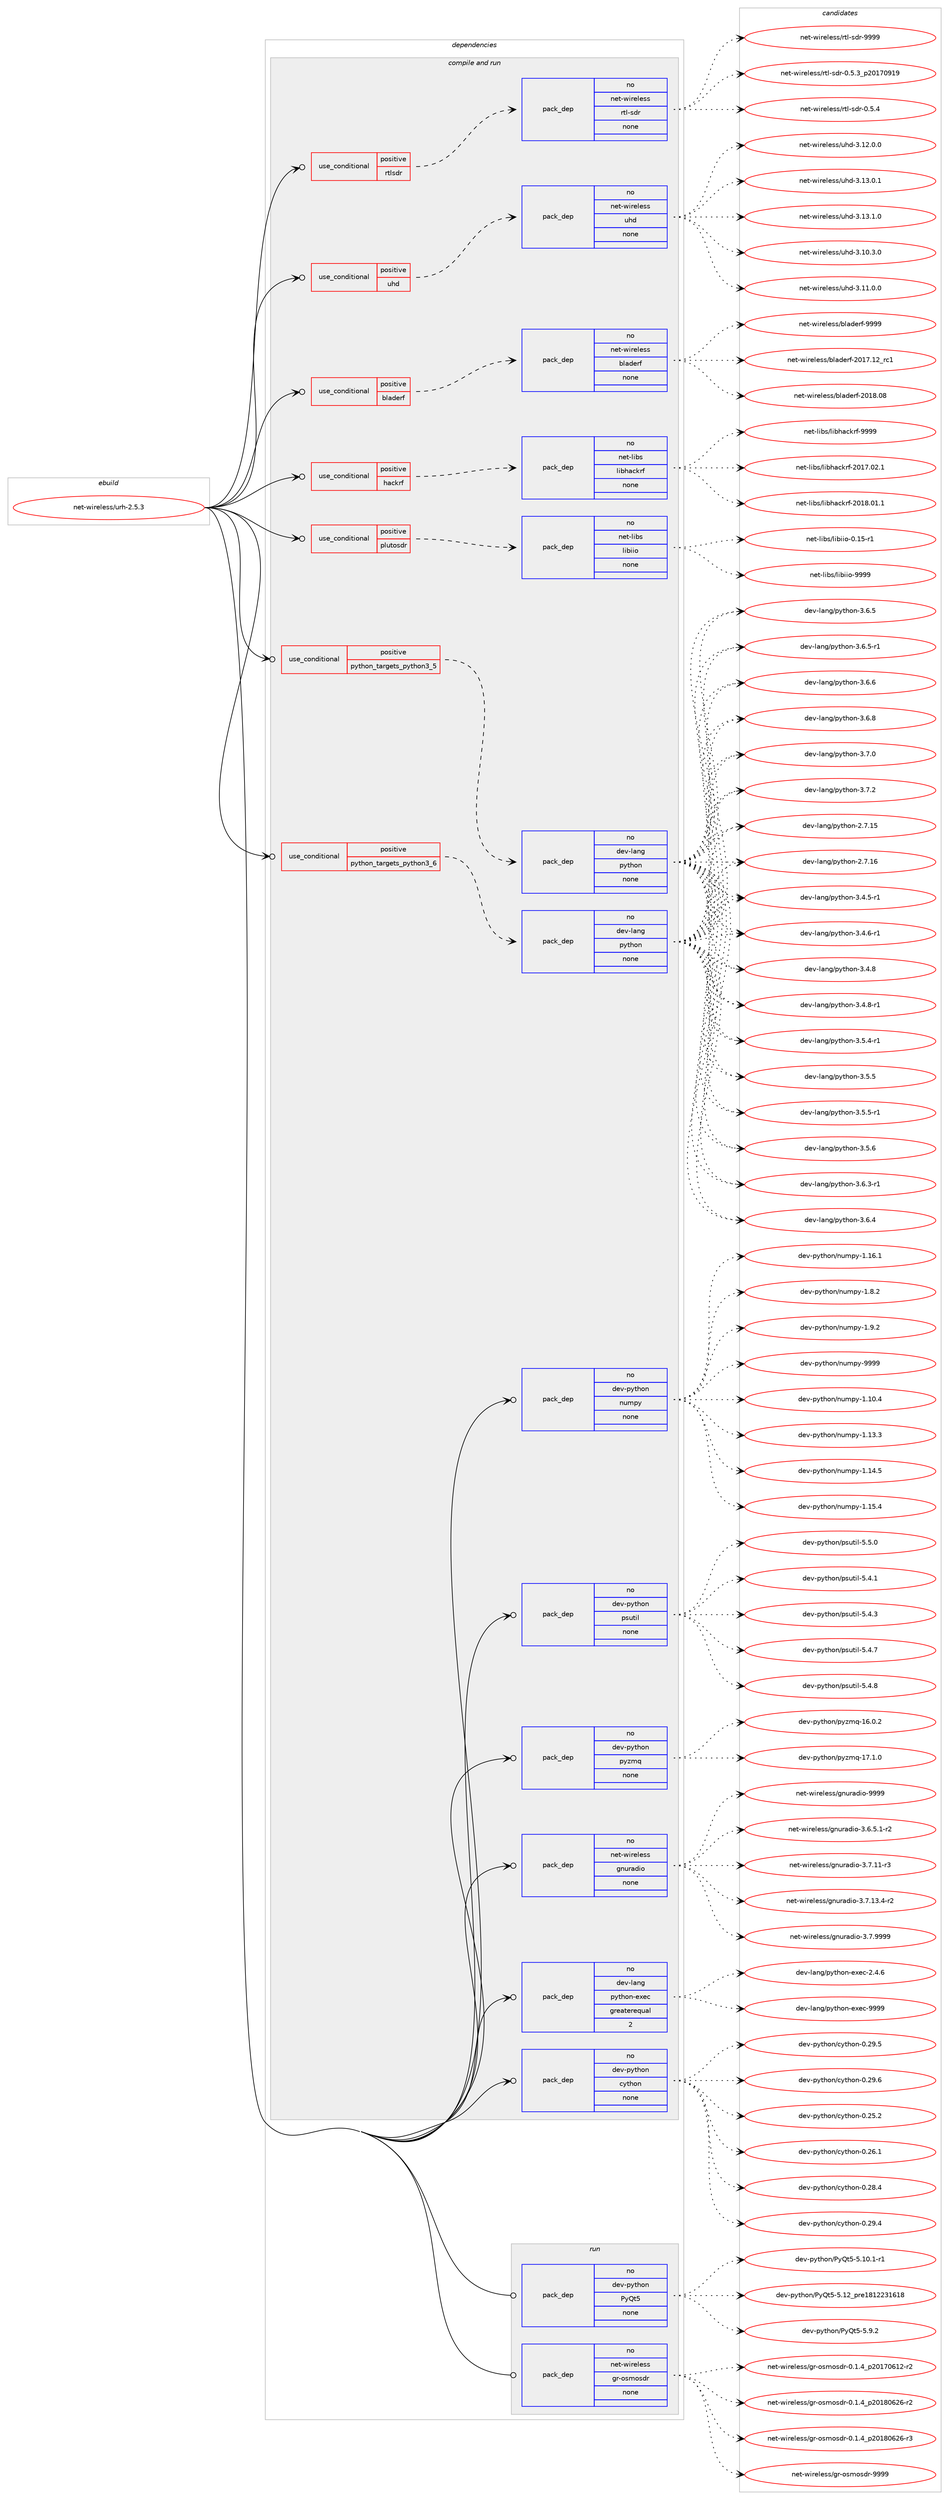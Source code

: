digraph prolog {

# *************
# Graph options
# *************

newrank=true;
concentrate=true;
compound=true;
graph [rankdir=LR,fontname=Helvetica,fontsize=10,ranksep=1.5];#, ranksep=2.5, nodesep=0.2];
edge  [arrowhead=vee];
node  [fontname=Helvetica,fontsize=10];

# **********
# The ebuild
# **********

subgraph cluster_leftcol {
color=gray;
rank=same;
label=<<i>ebuild</i>>;
id [label="net-wireless/urh-2.5.3", color=red, width=4, href="../net-wireless/urh-2.5.3.svg"];
}

# ****************
# The dependencies
# ****************

subgraph cluster_midcol {
color=gray;
label=<<i>dependencies</i>>;
subgraph cluster_compile {
fillcolor="#eeeeee";
style=filled;
label=<<i>compile</i>>;
}
subgraph cluster_compileandrun {
fillcolor="#eeeeee";
style=filled;
label=<<i>compile and run</i>>;
subgraph cond451560 {
dependency1681592 [label=<<TABLE BORDER="0" CELLBORDER="1" CELLSPACING="0" CELLPADDING="4"><TR><TD ROWSPAN="3" CELLPADDING="10">use_conditional</TD></TR><TR><TD>positive</TD></TR><TR><TD>bladerf</TD></TR></TABLE>>, shape=none, color=red];
subgraph pack1202510 {
dependency1681593 [label=<<TABLE BORDER="0" CELLBORDER="1" CELLSPACING="0" CELLPADDING="4" WIDTH="220"><TR><TD ROWSPAN="6" CELLPADDING="30">pack_dep</TD></TR><TR><TD WIDTH="110">no</TD></TR><TR><TD>net-wireless</TD></TR><TR><TD>bladerf</TD></TR><TR><TD>none</TD></TR><TR><TD></TD></TR></TABLE>>, shape=none, color=blue];
}
dependency1681592:e -> dependency1681593:w [weight=20,style="dashed",arrowhead="vee"];
}
id:e -> dependency1681592:w [weight=20,style="solid",arrowhead="odotvee"];
subgraph cond451561 {
dependency1681594 [label=<<TABLE BORDER="0" CELLBORDER="1" CELLSPACING="0" CELLPADDING="4"><TR><TD ROWSPAN="3" CELLPADDING="10">use_conditional</TD></TR><TR><TD>positive</TD></TR><TR><TD>hackrf</TD></TR></TABLE>>, shape=none, color=red];
subgraph pack1202511 {
dependency1681595 [label=<<TABLE BORDER="0" CELLBORDER="1" CELLSPACING="0" CELLPADDING="4" WIDTH="220"><TR><TD ROWSPAN="6" CELLPADDING="30">pack_dep</TD></TR><TR><TD WIDTH="110">no</TD></TR><TR><TD>net-libs</TD></TR><TR><TD>libhackrf</TD></TR><TR><TD>none</TD></TR><TR><TD></TD></TR></TABLE>>, shape=none, color=blue];
}
dependency1681594:e -> dependency1681595:w [weight=20,style="dashed",arrowhead="vee"];
}
id:e -> dependency1681594:w [weight=20,style="solid",arrowhead="odotvee"];
subgraph cond451562 {
dependency1681596 [label=<<TABLE BORDER="0" CELLBORDER="1" CELLSPACING="0" CELLPADDING="4"><TR><TD ROWSPAN="3" CELLPADDING="10">use_conditional</TD></TR><TR><TD>positive</TD></TR><TR><TD>plutosdr</TD></TR></TABLE>>, shape=none, color=red];
subgraph pack1202512 {
dependency1681597 [label=<<TABLE BORDER="0" CELLBORDER="1" CELLSPACING="0" CELLPADDING="4" WIDTH="220"><TR><TD ROWSPAN="6" CELLPADDING="30">pack_dep</TD></TR><TR><TD WIDTH="110">no</TD></TR><TR><TD>net-libs</TD></TR><TR><TD>libiio</TD></TR><TR><TD>none</TD></TR><TR><TD></TD></TR></TABLE>>, shape=none, color=blue];
}
dependency1681596:e -> dependency1681597:w [weight=20,style="dashed",arrowhead="vee"];
}
id:e -> dependency1681596:w [weight=20,style="solid",arrowhead="odotvee"];
subgraph cond451563 {
dependency1681598 [label=<<TABLE BORDER="0" CELLBORDER="1" CELLSPACING="0" CELLPADDING="4"><TR><TD ROWSPAN="3" CELLPADDING="10">use_conditional</TD></TR><TR><TD>positive</TD></TR><TR><TD>python_targets_python3_5</TD></TR></TABLE>>, shape=none, color=red];
subgraph pack1202513 {
dependency1681599 [label=<<TABLE BORDER="0" CELLBORDER="1" CELLSPACING="0" CELLPADDING="4" WIDTH="220"><TR><TD ROWSPAN="6" CELLPADDING="30">pack_dep</TD></TR><TR><TD WIDTH="110">no</TD></TR><TR><TD>dev-lang</TD></TR><TR><TD>python</TD></TR><TR><TD>none</TD></TR><TR><TD></TD></TR></TABLE>>, shape=none, color=blue];
}
dependency1681598:e -> dependency1681599:w [weight=20,style="dashed",arrowhead="vee"];
}
id:e -> dependency1681598:w [weight=20,style="solid",arrowhead="odotvee"];
subgraph cond451564 {
dependency1681600 [label=<<TABLE BORDER="0" CELLBORDER="1" CELLSPACING="0" CELLPADDING="4"><TR><TD ROWSPAN="3" CELLPADDING="10">use_conditional</TD></TR><TR><TD>positive</TD></TR><TR><TD>python_targets_python3_6</TD></TR></TABLE>>, shape=none, color=red];
subgraph pack1202514 {
dependency1681601 [label=<<TABLE BORDER="0" CELLBORDER="1" CELLSPACING="0" CELLPADDING="4" WIDTH="220"><TR><TD ROWSPAN="6" CELLPADDING="30">pack_dep</TD></TR><TR><TD WIDTH="110">no</TD></TR><TR><TD>dev-lang</TD></TR><TR><TD>python</TD></TR><TR><TD>none</TD></TR><TR><TD></TD></TR></TABLE>>, shape=none, color=blue];
}
dependency1681600:e -> dependency1681601:w [weight=20,style="dashed",arrowhead="vee"];
}
id:e -> dependency1681600:w [weight=20,style="solid",arrowhead="odotvee"];
subgraph cond451565 {
dependency1681602 [label=<<TABLE BORDER="0" CELLBORDER="1" CELLSPACING="0" CELLPADDING="4"><TR><TD ROWSPAN="3" CELLPADDING="10">use_conditional</TD></TR><TR><TD>positive</TD></TR><TR><TD>rtlsdr</TD></TR></TABLE>>, shape=none, color=red];
subgraph pack1202515 {
dependency1681603 [label=<<TABLE BORDER="0" CELLBORDER="1" CELLSPACING="0" CELLPADDING="4" WIDTH="220"><TR><TD ROWSPAN="6" CELLPADDING="30">pack_dep</TD></TR><TR><TD WIDTH="110">no</TD></TR><TR><TD>net-wireless</TD></TR><TR><TD>rtl-sdr</TD></TR><TR><TD>none</TD></TR><TR><TD></TD></TR></TABLE>>, shape=none, color=blue];
}
dependency1681602:e -> dependency1681603:w [weight=20,style="dashed",arrowhead="vee"];
}
id:e -> dependency1681602:w [weight=20,style="solid",arrowhead="odotvee"];
subgraph cond451566 {
dependency1681604 [label=<<TABLE BORDER="0" CELLBORDER="1" CELLSPACING="0" CELLPADDING="4"><TR><TD ROWSPAN="3" CELLPADDING="10">use_conditional</TD></TR><TR><TD>positive</TD></TR><TR><TD>uhd</TD></TR></TABLE>>, shape=none, color=red];
subgraph pack1202516 {
dependency1681605 [label=<<TABLE BORDER="0" CELLBORDER="1" CELLSPACING="0" CELLPADDING="4" WIDTH="220"><TR><TD ROWSPAN="6" CELLPADDING="30">pack_dep</TD></TR><TR><TD WIDTH="110">no</TD></TR><TR><TD>net-wireless</TD></TR><TR><TD>uhd</TD></TR><TR><TD>none</TD></TR><TR><TD></TD></TR></TABLE>>, shape=none, color=blue];
}
dependency1681604:e -> dependency1681605:w [weight=20,style="dashed",arrowhead="vee"];
}
id:e -> dependency1681604:w [weight=20,style="solid",arrowhead="odotvee"];
subgraph pack1202517 {
dependency1681606 [label=<<TABLE BORDER="0" CELLBORDER="1" CELLSPACING="0" CELLPADDING="4" WIDTH="220"><TR><TD ROWSPAN="6" CELLPADDING="30">pack_dep</TD></TR><TR><TD WIDTH="110">no</TD></TR><TR><TD>dev-lang</TD></TR><TR><TD>python-exec</TD></TR><TR><TD>greaterequal</TD></TR><TR><TD>2</TD></TR></TABLE>>, shape=none, color=blue];
}
id:e -> dependency1681606:w [weight=20,style="solid",arrowhead="odotvee"];
subgraph pack1202518 {
dependency1681607 [label=<<TABLE BORDER="0" CELLBORDER="1" CELLSPACING="0" CELLPADDING="4" WIDTH="220"><TR><TD ROWSPAN="6" CELLPADDING="30">pack_dep</TD></TR><TR><TD WIDTH="110">no</TD></TR><TR><TD>dev-python</TD></TR><TR><TD>cython</TD></TR><TR><TD>none</TD></TR><TR><TD></TD></TR></TABLE>>, shape=none, color=blue];
}
id:e -> dependency1681607:w [weight=20,style="solid",arrowhead="odotvee"];
subgraph pack1202519 {
dependency1681608 [label=<<TABLE BORDER="0" CELLBORDER="1" CELLSPACING="0" CELLPADDING="4" WIDTH="220"><TR><TD ROWSPAN="6" CELLPADDING="30">pack_dep</TD></TR><TR><TD WIDTH="110">no</TD></TR><TR><TD>dev-python</TD></TR><TR><TD>numpy</TD></TR><TR><TD>none</TD></TR><TR><TD></TD></TR></TABLE>>, shape=none, color=blue];
}
id:e -> dependency1681608:w [weight=20,style="solid",arrowhead="odotvee"];
subgraph pack1202520 {
dependency1681609 [label=<<TABLE BORDER="0" CELLBORDER="1" CELLSPACING="0" CELLPADDING="4" WIDTH="220"><TR><TD ROWSPAN="6" CELLPADDING="30">pack_dep</TD></TR><TR><TD WIDTH="110">no</TD></TR><TR><TD>dev-python</TD></TR><TR><TD>psutil</TD></TR><TR><TD>none</TD></TR><TR><TD></TD></TR></TABLE>>, shape=none, color=blue];
}
id:e -> dependency1681609:w [weight=20,style="solid",arrowhead="odotvee"];
subgraph pack1202521 {
dependency1681610 [label=<<TABLE BORDER="0" CELLBORDER="1" CELLSPACING="0" CELLPADDING="4" WIDTH="220"><TR><TD ROWSPAN="6" CELLPADDING="30">pack_dep</TD></TR><TR><TD WIDTH="110">no</TD></TR><TR><TD>dev-python</TD></TR><TR><TD>pyzmq</TD></TR><TR><TD>none</TD></TR><TR><TD></TD></TR></TABLE>>, shape=none, color=blue];
}
id:e -> dependency1681610:w [weight=20,style="solid",arrowhead="odotvee"];
subgraph pack1202522 {
dependency1681611 [label=<<TABLE BORDER="0" CELLBORDER="1" CELLSPACING="0" CELLPADDING="4" WIDTH="220"><TR><TD ROWSPAN="6" CELLPADDING="30">pack_dep</TD></TR><TR><TD WIDTH="110">no</TD></TR><TR><TD>net-wireless</TD></TR><TR><TD>gnuradio</TD></TR><TR><TD>none</TD></TR><TR><TD></TD></TR></TABLE>>, shape=none, color=blue];
}
id:e -> dependency1681611:w [weight=20,style="solid",arrowhead="odotvee"];
}
subgraph cluster_run {
fillcolor="#eeeeee";
style=filled;
label=<<i>run</i>>;
subgraph pack1202523 {
dependency1681612 [label=<<TABLE BORDER="0" CELLBORDER="1" CELLSPACING="0" CELLPADDING="4" WIDTH="220"><TR><TD ROWSPAN="6" CELLPADDING="30">pack_dep</TD></TR><TR><TD WIDTH="110">no</TD></TR><TR><TD>dev-python</TD></TR><TR><TD>PyQt5</TD></TR><TR><TD>none</TD></TR><TR><TD></TD></TR></TABLE>>, shape=none, color=blue];
}
id:e -> dependency1681612:w [weight=20,style="solid",arrowhead="odot"];
subgraph pack1202524 {
dependency1681613 [label=<<TABLE BORDER="0" CELLBORDER="1" CELLSPACING="0" CELLPADDING="4" WIDTH="220"><TR><TD ROWSPAN="6" CELLPADDING="30">pack_dep</TD></TR><TR><TD WIDTH="110">no</TD></TR><TR><TD>net-wireless</TD></TR><TR><TD>gr-osmosdr</TD></TR><TR><TD>none</TD></TR><TR><TD></TD></TR></TABLE>>, shape=none, color=blue];
}
id:e -> dependency1681613:w [weight=20,style="solid",arrowhead="odot"];
}
}

# **************
# The candidates
# **************

subgraph cluster_choices {
rank=same;
color=gray;
label=<<i>candidates</i>>;

subgraph choice1202510 {
color=black;
nodesep=1;
choice110101116451191051141011081011151154798108971001011141024550484955464950951149949 [label="net-wireless/bladerf-2017.12_rc1", color=red, width=4,href="../net-wireless/bladerf-2017.12_rc1.svg"];
choice110101116451191051141011081011151154798108971001011141024550484956464856 [label="net-wireless/bladerf-2018.08", color=red, width=4,href="../net-wireless/bladerf-2018.08.svg"];
choice110101116451191051141011081011151154798108971001011141024557575757 [label="net-wireless/bladerf-9999", color=red, width=4,href="../net-wireless/bladerf-9999.svg"];
dependency1681593:e -> choice110101116451191051141011081011151154798108971001011141024550484955464950951149949:w [style=dotted,weight="100"];
dependency1681593:e -> choice110101116451191051141011081011151154798108971001011141024550484956464856:w [style=dotted,weight="100"];
dependency1681593:e -> choice110101116451191051141011081011151154798108971001011141024557575757:w [style=dotted,weight="100"];
}
subgraph choice1202511 {
color=black;
nodesep=1;
choice11010111645108105981154710810598104979910711410245504849554648504649 [label="net-libs/libhackrf-2017.02.1", color=red, width=4,href="../net-libs/libhackrf-2017.02.1.svg"];
choice11010111645108105981154710810598104979910711410245504849564648494649 [label="net-libs/libhackrf-2018.01.1", color=red, width=4,href="../net-libs/libhackrf-2018.01.1.svg"];
choice1101011164510810598115471081059810497991071141024557575757 [label="net-libs/libhackrf-9999", color=red, width=4,href="../net-libs/libhackrf-9999.svg"];
dependency1681595:e -> choice11010111645108105981154710810598104979910711410245504849554648504649:w [style=dotted,weight="100"];
dependency1681595:e -> choice11010111645108105981154710810598104979910711410245504849564648494649:w [style=dotted,weight="100"];
dependency1681595:e -> choice1101011164510810598115471081059810497991071141024557575757:w [style=dotted,weight="100"];
}
subgraph choice1202512 {
color=black;
nodesep=1;
choice1101011164510810598115471081059810510511145484649534511449 [label="net-libs/libiio-0.15-r1", color=red, width=4,href="../net-libs/libiio-0.15-r1.svg"];
choice110101116451081059811547108105981051051114557575757 [label="net-libs/libiio-9999", color=red, width=4,href="../net-libs/libiio-9999.svg"];
dependency1681597:e -> choice1101011164510810598115471081059810510511145484649534511449:w [style=dotted,weight="100"];
dependency1681597:e -> choice110101116451081059811547108105981051051114557575757:w [style=dotted,weight="100"];
}
subgraph choice1202513 {
color=black;
nodesep=1;
choice10010111845108971101034711212111610411111045504655464953 [label="dev-lang/python-2.7.15", color=red, width=4,href="../dev-lang/python-2.7.15.svg"];
choice10010111845108971101034711212111610411111045504655464954 [label="dev-lang/python-2.7.16", color=red, width=4,href="../dev-lang/python-2.7.16.svg"];
choice1001011184510897110103471121211161041111104551465246534511449 [label="dev-lang/python-3.4.5-r1", color=red, width=4,href="../dev-lang/python-3.4.5-r1.svg"];
choice1001011184510897110103471121211161041111104551465246544511449 [label="dev-lang/python-3.4.6-r1", color=red, width=4,href="../dev-lang/python-3.4.6-r1.svg"];
choice100101118451089711010347112121116104111110455146524656 [label="dev-lang/python-3.4.8", color=red, width=4,href="../dev-lang/python-3.4.8.svg"];
choice1001011184510897110103471121211161041111104551465246564511449 [label="dev-lang/python-3.4.8-r1", color=red, width=4,href="../dev-lang/python-3.4.8-r1.svg"];
choice1001011184510897110103471121211161041111104551465346524511449 [label="dev-lang/python-3.5.4-r1", color=red, width=4,href="../dev-lang/python-3.5.4-r1.svg"];
choice100101118451089711010347112121116104111110455146534653 [label="dev-lang/python-3.5.5", color=red, width=4,href="../dev-lang/python-3.5.5.svg"];
choice1001011184510897110103471121211161041111104551465346534511449 [label="dev-lang/python-3.5.5-r1", color=red, width=4,href="../dev-lang/python-3.5.5-r1.svg"];
choice100101118451089711010347112121116104111110455146534654 [label="dev-lang/python-3.5.6", color=red, width=4,href="../dev-lang/python-3.5.6.svg"];
choice1001011184510897110103471121211161041111104551465446514511449 [label="dev-lang/python-3.6.3-r1", color=red, width=4,href="../dev-lang/python-3.6.3-r1.svg"];
choice100101118451089711010347112121116104111110455146544652 [label="dev-lang/python-3.6.4", color=red, width=4,href="../dev-lang/python-3.6.4.svg"];
choice100101118451089711010347112121116104111110455146544653 [label="dev-lang/python-3.6.5", color=red, width=4,href="../dev-lang/python-3.6.5.svg"];
choice1001011184510897110103471121211161041111104551465446534511449 [label="dev-lang/python-3.6.5-r1", color=red, width=4,href="../dev-lang/python-3.6.5-r1.svg"];
choice100101118451089711010347112121116104111110455146544654 [label="dev-lang/python-3.6.6", color=red, width=4,href="../dev-lang/python-3.6.6.svg"];
choice100101118451089711010347112121116104111110455146544656 [label="dev-lang/python-3.6.8", color=red, width=4,href="../dev-lang/python-3.6.8.svg"];
choice100101118451089711010347112121116104111110455146554648 [label="dev-lang/python-3.7.0", color=red, width=4,href="../dev-lang/python-3.7.0.svg"];
choice100101118451089711010347112121116104111110455146554650 [label="dev-lang/python-3.7.2", color=red, width=4,href="../dev-lang/python-3.7.2.svg"];
dependency1681599:e -> choice10010111845108971101034711212111610411111045504655464953:w [style=dotted,weight="100"];
dependency1681599:e -> choice10010111845108971101034711212111610411111045504655464954:w [style=dotted,weight="100"];
dependency1681599:e -> choice1001011184510897110103471121211161041111104551465246534511449:w [style=dotted,weight="100"];
dependency1681599:e -> choice1001011184510897110103471121211161041111104551465246544511449:w [style=dotted,weight="100"];
dependency1681599:e -> choice100101118451089711010347112121116104111110455146524656:w [style=dotted,weight="100"];
dependency1681599:e -> choice1001011184510897110103471121211161041111104551465246564511449:w [style=dotted,weight="100"];
dependency1681599:e -> choice1001011184510897110103471121211161041111104551465346524511449:w [style=dotted,weight="100"];
dependency1681599:e -> choice100101118451089711010347112121116104111110455146534653:w [style=dotted,weight="100"];
dependency1681599:e -> choice1001011184510897110103471121211161041111104551465346534511449:w [style=dotted,weight="100"];
dependency1681599:e -> choice100101118451089711010347112121116104111110455146534654:w [style=dotted,weight="100"];
dependency1681599:e -> choice1001011184510897110103471121211161041111104551465446514511449:w [style=dotted,weight="100"];
dependency1681599:e -> choice100101118451089711010347112121116104111110455146544652:w [style=dotted,weight="100"];
dependency1681599:e -> choice100101118451089711010347112121116104111110455146544653:w [style=dotted,weight="100"];
dependency1681599:e -> choice1001011184510897110103471121211161041111104551465446534511449:w [style=dotted,weight="100"];
dependency1681599:e -> choice100101118451089711010347112121116104111110455146544654:w [style=dotted,weight="100"];
dependency1681599:e -> choice100101118451089711010347112121116104111110455146544656:w [style=dotted,weight="100"];
dependency1681599:e -> choice100101118451089711010347112121116104111110455146554648:w [style=dotted,weight="100"];
dependency1681599:e -> choice100101118451089711010347112121116104111110455146554650:w [style=dotted,weight="100"];
}
subgraph choice1202514 {
color=black;
nodesep=1;
choice10010111845108971101034711212111610411111045504655464953 [label="dev-lang/python-2.7.15", color=red, width=4,href="../dev-lang/python-2.7.15.svg"];
choice10010111845108971101034711212111610411111045504655464954 [label="dev-lang/python-2.7.16", color=red, width=4,href="../dev-lang/python-2.7.16.svg"];
choice1001011184510897110103471121211161041111104551465246534511449 [label="dev-lang/python-3.4.5-r1", color=red, width=4,href="../dev-lang/python-3.4.5-r1.svg"];
choice1001011184510897110103471121211161041111104551465246544511449 [label="dev-lang/python-3.4.6-r1", color=red, width=4,href="../dev-lang/python-3.4.6-r1.svg"];
choice100101118451089711010347112121116104111110455146524656 [label="dev-lang/python-3.4.8", color=red, width=4,href="../dev-lang/python-3.4.8.svg"];
choice1001011184510897110103471121211161041111104551465246564511449 [label="dev-lang/python-3.4.8-r1", color=red, width=4,href="../dev-lang/python-3.4.8-r1.svg"];
choice1001011184510897110103471121211161041111104551465346524511449 [label="dev-lang/python-3.5.4-r1", color=red, width=4,href="../dev-lang/python-3.5.4-r1.svg"];
choice100101118451089711010347112121116104111110455146534653 [label="dev-lang/python-3.5.5", color=red, width=4,href="../dev-lang/python-3.5.5.svg"];
choice1001011184510897110103471121211161041111104551465346534511449 [label="dev-lang/python-3.5.5-r1", color=red, width=4,href="../dev-lang/python-3.5.5-r1.svg"];
choice100101118451089711010347112121116104111110455146534654 [label="dev-lang/python-3.5.6", color=red, width=4,href="../dev-lang/python-3.5.6.svg"];
choice1001011184510897110103471121211161041111104551465446514511449 [label="dev-lang/python-3.6.3-r1", color=red, width=4,href="../dev-lang/python-3.6.3-r1.svg"];
choice100101118451089711010347112121116104111110455146544652 [label="dev-lang/python-3.6.4", color=red, width=4,href="../dev-lang/python-3.6.4.svg"];
choice100101118451089711010347112121116104111110455146544653 [label="dev-lang/python-3.6.5", color=red, width=4,href="../dev-lang/python-3.6.5.svg"];
choice1001011184510897110103471121211161041111104551465446534511449 [label="dev-lang/python-3.6.5-r1", color=red, width=4,href="../dev-lang/python-3.6.5-r1.svg"];
choice100101118451089711010347112121116104111110455146544654 [label="dev-lang/python-3.6.6", color=red, width=4,href="../dev-lang/python-3.6.6.svg"];
choice100101118451089711010347112121116104111110455146544656 [label="dev-lang/python-3.6.8", color=red, width=4,href="../dev-lang/python-3.6.8.svg"];
choice100101118451089711010347112121116104111110455146554648 [label="dev-lang/python-3.7.0", color=red, width=4,href="../dev-lang/python-3.7.0.svg"];
choice100101118451089711010347112121116104111110455146554650 [label="dev-lang/python-3.7.2", color=red, width=4,href="../dev-lang/python-3.7.2.svg"];
dependency1681601:e -> choice10010111845108971101034711212111610411111045504655464953:w [style=dotted,weight="100"];
dependency1681601:e -> choice10010111845108971101034711212111610411111045504655464954:w [style=dotted,weight="100"];
dependency1681601:e -> choice1001011184510897110103471121211161041111104551465246534511449:w [style=dotted,weight="100"];
dependency1681601:e -> choice1001011184510897110103471121211161041111104551465246544511449:w [style=dotted,weight="100"];
dependency1681601:e -> choice100101118451089711010347112121116104111110455146524656:w [style=dotted,weight="100"];
dependency1681601:e -> choice1001011184510897110103471121211161041111104551465246564511449:w [style=dotted,weight="100"];
dependency1681601:e -> choice1001011184510897110103471121211161041111104551465346524511449:w [style=dotted,weight="100"];
dependency1681601:e -> choice100101118451089711010347112121116104111110455146534653:w [style=dotted,weight="100"];
dependency1681601:e -> choice1001011184510897110103471121211161041111104551465346534511449:w [style=dotted,weight="100"];
dependency1681601:e -> choice100101118451089711010347112121116104111110455146534654:w [style=dotted,weight="100"];
dependency1681601:e -> choice1001011184510897110103471121211161041111104551465446514511449:w [style=dotted,weight="100"];
dependency1681601:e -> choice100101118451089711010347112121116104111110455146544652:w [style=dotted,weight="100"];
dependency1681601:e -> choice100101118451089711010347112121116104111110455146544653:w [style=dotted,weight="100"];
dependency1681601:e -> choice1001011184510897110103471121211161041111104551465446534511449:w [style=dotted,weight="100"];
dependency1681601:e -> choice100101118451089711010347112121116104111110455146544654:w [style=dotted,weight="100"];
dependency1681601:e -> choice100101118451089711010347112121116104111110455146544656:w [style=dotted,weight="100"];
dependency1681601:e -> choice100101118451089711010347112121116104111110455146554648:w [style=dotted,weight="100"];
dependency1681601:e -> choice100101118451089711010347112121116104111110455146554650:w [style=dotted,weight="100"];
}
subgraph choice1202515 {
color=black;
nodesep=1;
choice110101116451191051141011081011151154711411610845115100114454846534651951125048495548574957 [label="net-wireless/rtl-sdr-0.5.3_p20170919", color=red, width=4,href="../net-wireless/rtl-sdr-0.5.3_p20170919.svg"];
choice110101116451191051141011081011151154711411610845115100114454846534652 [label="net-wireless/rtl-sdr-0.5.4", color=red, width=4,href="../net-wireless/rtl-sdr-0.5.4.svg"];
choice1101011164511910511410110810111511547114116108451151001144557575757 [label="net-wireless/rtl-sdr-9999", color=red, width=4,href="../net-wireless/rtl-sdr-9999.svg"];
dependency1681603:e -> choice110101116451191051141011081011151154711411610845115100114454846534651951125048495548574957:w [style=dotted,weight="100"];
dependency1681603:e -> choice110101116451191051141011081011151154711411610845115100114454846534652:w [style=dotted,weight="100"];
dependency1681603:e -> choice1101011164511910511410110810111511547114116108451151001144557575757:w [style=dotted,weight="100"];
}
subgraph choice1202516 {
color=black;
nodesep=1;
choice1101011164511910511410110810111511547117104100455146494846514648 [label="net-wireless/uhd-3.10.3.0", color=red, width=4,href="../net-wireless/uhd-3.10.3.0.svg"];
choice1101011164511910511410110810111511547117104100455146494946484648 [label="net-wireless/uhd-3.11.0.0", color=red, width=4,href="../net-wireless/uhd-3.11.0.0.svg"];
choice1101011164511910511410110810111511547117104100455146495046484648 [label="net-wireless/uhd-3.12.0.0", color=red, width=4,href="../net-wireless/uhd-3.12.0.0.svg"];
choice1101011164511910511410110810111511547117104100455146495146484649 [label="net-wireless/uhd-3.13.0.1", color=red, width=4,href="../net-wireless/uhd-3.13.0.1.svg"];
choice1101011164511910511410110810111511547117104100455146495146494648 [label="net-wireless/uhd-3.13.1.0", color=red, width=4,href="../net-wireless/uhd-3.13.1.0.svg"];
dependency1681605:e -> choice1101011164511910511410110810111511547117104100455146494846514648:w [style=dotted,weight="100"];
dependency1681605:e -> choice1101011164511910511410110810111511547117104100455146494946484648:w [style=dotted,weight="100"];
dependency1681605:e -> choice1101011164511910511410110810111511547117104100455146495046484648:w [style=dotted,weight="100"];
dependency1681605:e -> choice1101011164511910511410110810111511547117104100455146495146484649:w [style=dotted,weight="100"];
dependency1681605:e -> choice1101011164511910511410110810111511547117104100455146495146494648:w [style=dotted,weight="100"];
}
subgraph choice1202517 {
color=black;
nodesep=1;
choice1001011184510897110103471121211161041111104510112010199455046524654 [label="dev-lang/python-exec-2.4.6", color=red, width=4,href="../dev-lang/python-exec-2.4.6.svg"];
choice10010111845108971101034711212111610411111045101120101994557575757 [label="dev-lang/python-exec-9999", color=red, width=4,href="../dev-lang/python-exec-9999.svg"];
dependency1681606:e -> choice1001011184510897110103471121211161041111104510112010199455046524654:w [style=dotted,weight="100"];
dependency1681606:e -> choice10010111845108971101034711212111610411111045101120101994557575757:w [style=dotted,weight="100"];
}
subgraph choice1202518 {
color=black;
nodesep=1;
choice10010111845112121116104111110479912111610411111045484650534650 [label="dev-python/cython-0.25.2", color=red, width=4,href="../dev-python/cython-0.25.2.svg"];
choice10010111845112121116104111110479912111610411111045484650544649 [label="dev-python/cython-0.26.1", color=red, width=4,href="../dev-python/cython-0.26.1.svg"];
choice10010111845112121116104111110479912111610411111045484650564652 [label="dev-python/cython-0.28.4", color=red, width=4,href="../dev-python/cython-0.28.4.svg"];
choice10010111845112121116104111110479912111610411111045484650574652 [label="dev-python/cython-0.29.4", color=red, width=4,href="../dev-python/cython-0.29.4.svg"];
choice10010111845112121116104111110479912111610411111045484650574653 [label="dev-python/cython-0.29.5", color=red, width=4,href="../dev-python/cython-0.29.5.svg"];
choice10010111845112121116104111110479912111610411111045484650574654 [label="dev-python/cython-0.29.6", color=red, width=4,href="../dev-python/cython-0.29.6.svg"];
dependency1681607:e -> choice10010111845112121116104111110479912111610411111045484650534650:w [style=dotted,weight="100"];
dependency1681607:e -> choice10010111845112121116104111110479912111610411111045484650544649:w [style=dotted,weight="100"];
dependency1681607:e -> choice10010111845112121116104111110479912111610411111045484650564652:w [style=dotted,weight="100"];
dependency1681607:e -> choice10010111845112121116104111110479912111610411111045484650574652:w [style=dotted,weight="100"];
dependency1681607:e -> choice10010111845112121116104111110479912111610411111045484650574653:w [style=dotted,weight="100"];
dependency1681607:e -> choice10010111845112121116104111110479912111610411111045484650574654:w [style=dotted,weight="100"];
}
subgraph choice1202519 {
color=black;
nodesep=1;
choice100101118451121211161041111104711011710911212145494649484652 [label="dev-python/numpy-1.10.4", color=red, width=4,href="../dev-python/numpy-1.10.4.svg"];
choice100101118451121211161041111104711011710911212145494649514651 [label="dev-python/numpy-1.13.3", color=red, width=4,href="../dev-python/numpy-1.13.3.svg"];
choice100101118451121211161041111104711011710911212145494649524653 [label="dev-python/numpy-1.14.5", color=red, width=4,href="../dev-python/numpy-1.14.5.svg"];
choice100101118451121211161041111104711011710911212145494649534652 [label="dev-python/numpy-1.15.4", color=red, width=4,href="../dev-python/numpy-1.15.4.svg"];
choice100101118451121211161041111104711011710911212145494649544649 [label="dev-python/numpy-1.16.1", color=red, width=4,href="../dev-python/numpy-1.16.1.svg"];
choice1001011184511212111610411111047110117109112121454946564650 [label="dev-python/numpy-1.8.2", color=red, width=4,href="../dev-python/numpy-1.8.2.svg"];
choice1001011184511212111610411111047110117109112121454946574650 [label="dev-python/numpy-1.9.2", color=red, width=4,href="../dev-python/numpy-1.9.2.svg"];
choice10010111845112121116104111110471101171091121214557575757 [label="dev-python/numpy-9999", color=red, width=4,href="../dev-python/numpy-9999.svg"];
dependency1681608:e -> choice100101118451121211161041111104711011710911212145494649484652:w [style=dotted,weight="100"];
dependency1681608:e -> choice100101118451121211161041111104711011710911212145494649514651:w [style=dotted,weight="100"];
dependency1681608:e -> choice100101118451121211161041111104711011710911212145494649524653:w [style=dotted,weight="100"];
dependency1681608:e -> choice100101118451121211161041111104711011710911212145494649534652:w [style=dotted,weight="100"];
dependency1681608:e -> choice100101118451121211161041111104711011710911212145494649544649:w [style=dotted,weight="100"];
dependency1681608:e -> choice1001011184511212111610411111047110117109112121454946564650:w [style=dotted,weight="100"];
dependency1681608:e -> choice1001011184511212111610411111047110117109112121454946574650:w [style=dotted,weight="100"];
dependency1681608:e -> choice10010111845112121116104111110471101171091121214557575757:w [style=dotted,weight="100"];
}
subgraph choice1202520 {
color=black;
nodesep=1;
choice1001011184511212111610411111047112115117116105108455346524649 [label="dev-python/psutil-5.4.1", color=red, width=4,href="../dev-python/psutil-5.4.1.svg"];
choice1001011184511212111610411111047112115117116105108455346524651 [label="dev-python/psutil-5.4.3", color=red, width=4,href="../dev-python/psutil-5.4.3.svg"];
choice1001011184511212111610411111047112115117116105108455346524655 [label="dev-python/psutil-5.4.7", color=red, width=4,href="../dev-python/psutil-5.4.7.svg"];
choice1001011184511212111610411111047112115117116105108455346524656 [label="dev-python/psutil-5.4.8", color=red, width=4,href="../dev-python/psutil-5.4.8.svg"];
choice1001011184511212111610411111047112115117116105108455346534648 [label="dev-python/psutil-5.5.0", color=red, width=4,href="../dev-python/psutil-5.5.0.svg"];
dependency1681609:e -> choice1001011184511212111610411111047112115117116105108455346524649:w [style=dotted,weight="100"];
dependency1681609:e -> choice1001011184511212111610411111047112115117116105108455346524651:w [style=dotted,weight="100"];
dependency1681609:e -> choice1001011184511212111610411111047112115117116105108455346524655:w [style=dotted,weight="100"];
dependency1681609:e -> choice1001011184511212111610411111047112115117116105108455346524656:w [style=dotted,weight="100"];
dependency1681609:e -> choice1001011184511212111610411111047112115117116105108455346534648:w [style=dotted,weight="100"];
}
subgraph choice1202521 {
color=black;
nodesep=1;
choice100101118451121211161041111104711212112210911345495446484650 [label="dev-python/pyzmq-16.0.2", color=red, width=4,href="../dev-python/pyzmq-16.0.2.svg"];
choice100101118451121211161041111104711212112210911345495546494648 [label="dev-python/pyzmq-17.1.0", color=red, width=4,href="../dev-python/pyzmq-17.1.0.svg"];
dependency1681610:e -> choice100101118451121211161041111104711212112210911345495446484650:w [style=dotted,weight="100"];
dependency1681610:e -> choice100101118451121211161041111104711212112210911345495546494648:w [style=dotted,weight="100"];
}
subgraph choice1202522 {
color=black;
nodesep=1;
choice11010111645119105114101108101115115471031101171149710010511145514654465346494511450 [label="net-wireless/gnuradio-3.6.5.1-r2", color=red, width=4,href="../net-wireless/gnuradio-3.6.5.1-r2.svg"];
choice110101116451191051141011081011151154710311011711497100105111455146554649494511451 [label="net-wireless/gnuradio-3.7.11-r3", color=red, width=4,href="../net-wireless/gnuradio-3.7.11-r3.svg"];
choice1101011164511910511410110810111511547103110117114971001051114551465546495146524511450 [label="net-wireless/gnuradio-3.7.13.4-r2", color=red, width=4,href="../net-wireless/gnuradio-3.7.13.4-r2.svg"];
choice110101116451191051141011081011151154710311011711497100105111455146554657575757 [label="net-wireless/gnuradio-3.7.9999", color=red, width=4,href="../net-wireless/gnuradio-3.7.9999.svg"];
choice1101011164511910511410110810111511547103110117114971001051114557575757 [label="net-wireless/gnuradio-9999", color=red, width=4,href="../net-wireless/gnuradio-9999.svg"];
dependency1681611:e -> choice11010111645119105114101108101115115471031101171149710010511145514654465346494511450:w [style=dotted,weight="100"];
dependency1681611:e -> choice110101116451191051141011081011151154710311011711497100105111455146554649494511451:w [style=dotted,weight="100"];
dependency1681611:e -> choice1101011164511910511410110810111511547103110117114971001051114551465546495146524511450:w [style=dotted,weight="100"];
dependency1681611:e -> choice110101116451191051141011081011151154710311011711497100105111455146554657575757:w [style=dotted,weight="100"];
dependency1681611:e -> choice1101011164511910511410110810111511547103110117114971001051114557575757:w [style=dotted,weight="100"];
}
subgraph choice1202523 {
color=black;
nodesep=1;
choice1001011184511212111610411111047801218111653455346494846494511449 [label="dev-python/PyQt5-5.10.1-r1", color=red, width=4,href="../dev-python/PyQt5-5.10.1-r1.svg"];
choice100101118451121211161041111104780121811165345534649509511211410149564950505149544956 [label="dev-python/PyQt5-5.12_pre1812231618", color=red, width=4,href="../dev-python/PyQt5-5.12_pre1812231618.svg"];
choice1001011184511212111610411111047801218111653455346574650 [label="dev-python/PyQt5-5.9.2", color=red, width=4,href="../dev-python/PyQt5-5.9.2.svg"];
dependency1681612:e -> choice1001011184511212111610411111047801218111653455346494846494511449:w [style=dotted,weight="100"];
dependency1681612:e -> choice100101118451121211161041111104780121811165345534649509511211410149564950505149544956:w [style=dotted,weight="100"];
dependency1681612:e -> choice1001011184511212111610411111047801218111653455346574650:w [style=dotted,weight="100"];
}
subgraph choice1202524 {
color=black;
nodesep=1;
choice1101011164511910511410110810111511547103114451111151091111151001144548464946529511250484955485449504511450 [label="net-wireless/gr-osmosdr-0.1.4_p20170612-r2", color=red, width=4,href="../net-wireless/gr-osmosdr-0.1.4_p20170612-r2.svg"];
choice1101011164511910511410110810111511547103114451111151091111151001144548464946529511250484956485450544511450 [label="net-wireless/gr-osmosdr-0.1.4_p20180626-r2", color=red, width=4,href="../net-wireless/gr-osmosdr-0.1.4_p20180626-r2.svg"];
choice1101011164511910511410110810111511547103114451111151091111151001144548464946529511250484956485450544511451 [label="net-wireless/gr-osmosdr-0.1.4_p20180626-r3", color=red, width=4,href="../net-wireless/gr-osmosdr-0.1.4_p20180626-r3.svg"];
choice1101011164511910511410110810111511547103114451111151091111151001144557575757 [label="net-wireless/gr-osmosdr-9999", color=red, width=4,href="../net-wireless/gr-osmosdr-9999.svg"];
dependency1681613:e -> choice1101011164511910511410110810111511547103114451111151091111151001144548464946529511250484955485449504511450:w [style=dotted,weight="100"];
dependency1681613:e -> choice1101011164511910511410110810111511547103114451111151091111151001144548464946529511250484956485450544511450:w [style=dotted,weight="100"];
dependency1681613:e -> choice1101011164511910511410110810111511547103114451111151091111151001144548464946529511250484956485450544511451:w [style=dotted,weight="100"];
dependency1681613:e -> choice1101011164511910511410110810111511547103114451111151091111151001144557575757:w [style=dotted,weight="100"];
}
}

}
